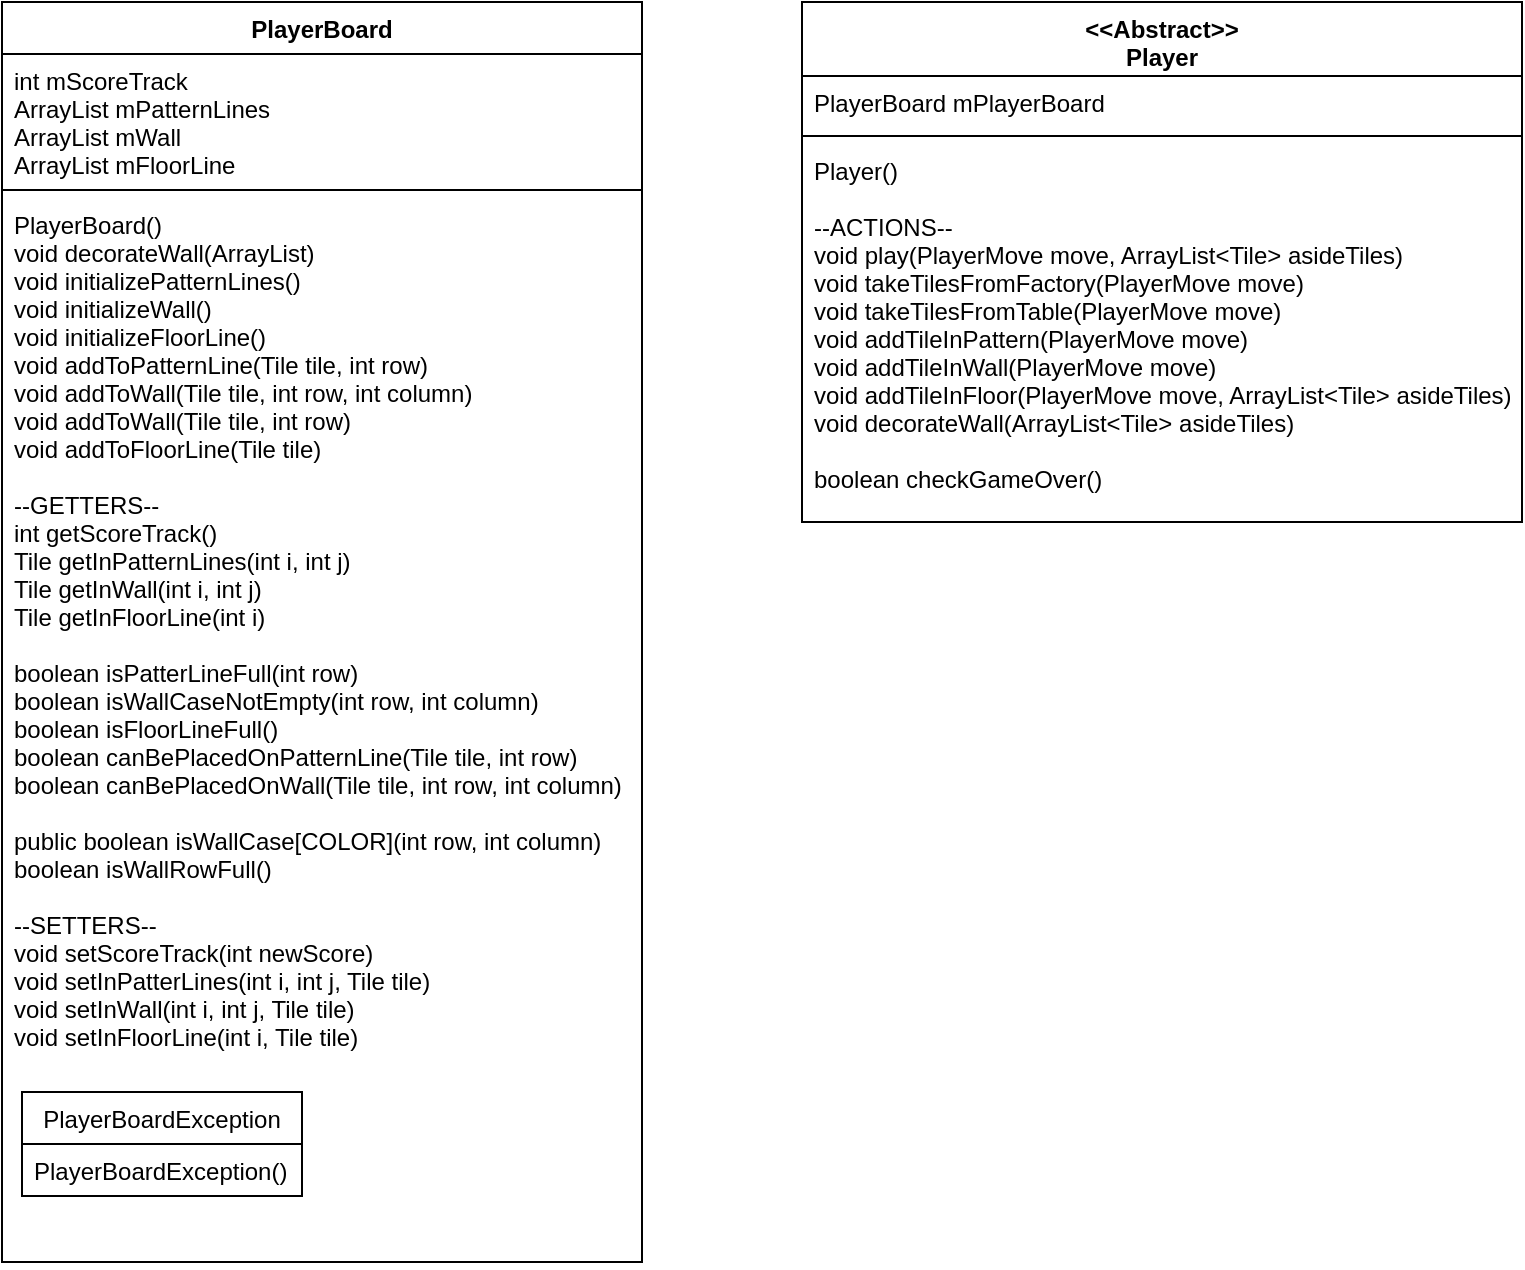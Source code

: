 <mxfile version="13.0.2" type="github"><diagram id="XCA9C4f2JsbgDVpI73ji" name="Page-1"><mxGraphModel dx="1422" dy="745" grid="1" gridSize="10" guides="1" tooltips="1" connect="1" arrows="1" fold="1" page="1" pageScale="1" pageWidth="827" pageHeight="1169" math="0" shadow="0"><root><mxCell id="0"/><mxCell id="1" parent="0"/><mxCell id="O8AdQkVKEZQIfbViCcOW-5" value="PlayerBoard&#10;" style="swimlane;fontStyle=1;align=center;verticalAlign=top;childLayout=stackLayout;horizontal=1;startSize=26;horizontalStack=0;resizeParent=1;resizeParentMax=0;resizeLast=0;collapsible=1;marginBottom=0;" vertex="1" parent="1"><mxGeometry x="40" y="40" width="320" height="630" as="geometry"/></mxCell><mxCell id="O8AdQkVKEZQIfbViCcOW-6" value="int mScoreTrack&#10;ArrayList mPatternLines&#10;ArrayList mWall&#10;ArrayList mFloorLine" style="text;strokeColor=none;fillColor=none;align=left;verticalAlign=top;spacingLeft=4;spacingRight=4;overflow=hidden;rotatable=0;points=[[0,0.5],[1,0.5]];portConstraint=eastwest;" vertex="1" parent="O8AdQkVKEZQIfbViCcOW-5"><mxGeometry y="26" width="320" height="64" as="geometry"/></mxCell><mxCell id="O8AdQkVKEZQIfbViCcOW-7" value="" style="line;strokeWidth=1;fillColor=none;align=left;verticalAlign=middle;spacingTop=-1;spacingLeft=3;spacingRight=3;rotatable=0;labelPosition=right;points=[];portConstraint=eastwest;" vertex="1" parent="O8AdQkVKEZQIfbViCcOW-5"><mxGeometry y="90" width="320" height="8" as="geometry"/></mxCell><mxCell id="O8AdQkVKEZQIfbViCcOW-8" value="PlayerBoard()&#10;void decorateWall(ArrayList)&#10;void initializePatternLines()&#10;void initializeWall()&#10;void initializeFloorLine()&#10;void addToPatternLine(Tile tile, int row)&#10;void addToWall(Tile tile, int row, int column)&#10;void addToWall(Tile tile, int row)&#10;void addToFloorLine(Tile tile)&#10;&#10;--GETTERS--&#10;int getScoreTrack()&#10;Tile getInPatternLines(int i, int j)&#10;Tile getInWall(int i, int j)&#10;Tile getInFloorLine(int i)&#10;&#10;boolean isPatterLineFull(int row)&#10;boolean isWallCaseNotEmpty(int row, int column)&#10;boolean isFloorLineFull()&#10;boolean canBePlacedOnPatternLine(Tile tile, int row)&#10;boolean canBePlacedOnWall(Tile tile, int row, int column)&#10;&#10;public boolean isWallCase[COLOR](int row, int column)&#10;boolean isWallRowFull()&#10;&#10;--SETTERS--&#10;void setScoreTrack(int newScore)&#10;void setInPatterLines(int i, int j, Tile tile)&#10;void setInWall(int i, int j, Tile tile)&#10;void setInFloorLine(int i, Tile tile)&#10;" style="text;strokeColor=none;fillColor=none;align=left;verticalAlign=top;spacingLeft=4;spacingRight=4;overflow=hidden;rotatable=0;points=[[0,0.5],[1,0.5]];portConstraint=eastwest;" vertex="1" parent="O8AdQkVKEZQIfbViCcOW-5"><mxGeometry y="98" width="320" height="532" as="geometry"/></mxCell><mxCell id="O8AdQkVKEZQIfbViCcOW-20" value="PlayerBoardException" style="swimlane;fontStyle=0;childLayout=stackLayout;horizontal=1;startSize=26;fillColor=none;horizontalStack=0;resizeParent=1;resizeParentMax=0;resizeLast=0;collapsible=1;marginBottom=0;" vertex="1" parent="1"><mxGeometry x="50" y="585" width="140" height="52" as="geometry"/></mxCell><mxCell id="O8AdQkVKEZQIfbViCcOW-21" value="PlayerBoardException()" style="text;strokeColor=none;fillColor=none;align=left;verticalAlign=top;spacingLeft=4;spacingRight=4;overflow=hidden;rotatable=0;points=[[0,0.5],[1,0.5]];portConstraint=eastwest;" vertex="1" parent="O8AdQkVKEZQIfbViCcOW-20"><mxGeometry y="26" width="140" height="26" as="geometry"/></mxCell><mxCell id="O8AdQkVKEZQIfbViCcOW-24" value="&lt;&lt;Abstract&gt;&gt;&#10;Player" style="swimlane;fontStyle=1;align=center;verticalAlign=top;childLayout=stackLayout;horizontal=1;startSize=37;horizontalStack=0;resizeParent=1;resizeParentMax=0;resizeLast=0;collapsible=1;marginBottom=0;" vertex="1" parent="1"><mxGeometry x="440" y="40" width="360" height="260" as="geometry"/></mxCell><mxCell id="O8AdQkVKEZQIfbViCcOW-25" value="PlayerBoard mPlayerBoard" style="text;strokeColor=none;fillColor=none;align=left;verticalAlign=top;spacingLeft=4;spacingRight=4;overflow=hidden;rotatable=0;points=[[0,0.5],[1,0.5]];portConstraint=eastwest;" vertex="1" parent="O8AdQkVKEZQIfbViCcOW-24"><mxGeometry y="37" width="360" height="26" as="geometry"/></mxCell><mxCell id="O8AdQkVKEZQIfbViCcOW-26" value="" style="line;strokeWidth=1;fillColor=none;align=left;verticalAlign=middle;spacingTop=-1;spacingLeft=3;spacingRight=3;rotatable=0;labelPosition=right;points=[];portConstraint=eastwest;" vertex="1" parent="O8AdQkVKEZQIfbViCcOW-24"><mxGeometry y="63" width="360" height="8" as="geometry"/></mxCell><mxCell id="O8AdQkVKEZQIfbViCcOW-27" value="Player()&#10;&#10;--ACTIONS--&#10;void play(PlayerMove move, ArrayList&lt;Tile&gt; asideTiles)&#10;void takeTilesFromFactory(PlayerMove move)&#10;void takeTilesFromTable(PlayerMove move)&#10;void addTileInPattern(PlayerMove move)&#10;void addTileInWall(PlayerMove move)&#10;void addTileInFloor(PlayerMove move, ArrayList&lt;Tile&gt; asideTiles)&#10;void decorateWall(ArrayList&lt;Tile&gt; asideTiles)&#10;&#10;boolean checkGameOver()&#10;" style="text;strokeColor=none;fillColor=none;align=left;verticalAlign=top;spacingLeft=4;spacingRight=4;overflow=hidden;rotatable=0;points=[[0,0.5],[1,0.5]];portConstraint=eastwest;" vertex="1" parent="O8AdQkVKEZQIfbViCcOW-24"><mxGeometry y="71" width="360" height="189" as="geometry"/></mxCell></root></mxGraphModel></diagram></mxfile>